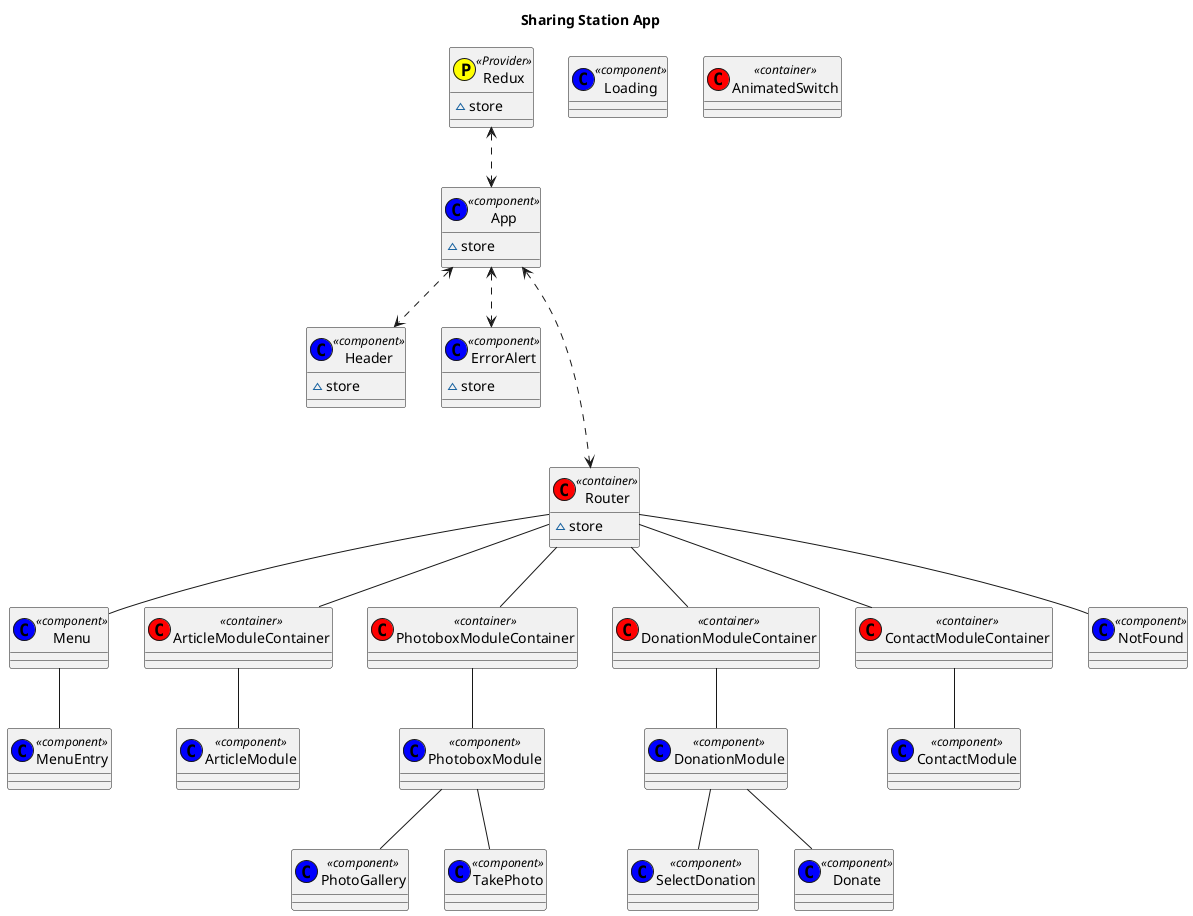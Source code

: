 @startuml
title Sharing Station App

class Redux << (P,yellow) Provider>> {
  ~store
}

class App << (C, blue) component>> {
  ~store
}

class Header << (C, blue) component>> {
  ~store
}

class ErrorAlert << (C, blue) component>> {
  ~store
}

class Loading << (C, blue) component>> {

}

class Router << (C, red) container>> {
  ~store
}

class AnimatedSwitch << (C, red) container>> {

}

Class Menu << (C, blue) component>> {

}

Class MenuEntry << (C, blue) component>> {

}

class ArticleModuleContainer << (C, red) container>> {

}

class ArticleModule << (C, blue) component>> {

}

class PhotoboxModuleContainer << (C, red) container>> {

}

class PhotoboxModule << (C, blue) component>> {
  
}

class PhotoGallery << (C, blue) component>> {

}

class TakePhoto << (C, blue) component>> {

}

class DonationModuleContainer << (C, red) container>> {

}

class DonationModule << (C, blue) component>> {
  
}

class SelectDonation << (C, blue) component>> {

}

class Donate << (C, blue) component>> {

}

class ContactModuleContainer << (C, red) container>> {

}

class ContactModule << (C, blue) component>> {
  
}

class NotFound << (C, blue) component>> {
  
}

Redux <..> App

App <..> Header
App <..> ErrorAlert
App <...> Router

Router -- Menu
Router -- ArticleModuleContainer
Router -- PhotoboxModuleContainer
Router -- DonationModuleContainer
Router -- ContactModuleContainer
Router -- NotFound

Menu -- MenuEntry

ArticleModuleContainer -- ArticleModule
ContactModuleContainer -- ContactModule
PhotoboxModuleContainer -- PhotoboxModule
DonationModuleContainer -- DonationModule

PhotoboxModule -- PhotoGallery
PhotoboxModule -- TakePhoto

DonationModule -- SelectDonation
DonationModule -- Donate

@enduml
' class ControlContainer << (C,red) container>> {
'     ~store
'     ==methods==
'     +handleEvents()
' }

' class SweepContainer << (C,red) container>> {
'     ~store
'     ==props==
'     # radius:number
'     # hubRadius: number
' }

' class Bezel << (C,blue) component >> {
'     ==props==
'     # radius: number
' }

' class Display << (C,blue) component >> {
'     ==props==
'     # svgHeight: number
'     # svgWidth: number
'     # diameter: number
'     # radius: number
'     # hubRadius: number
' }

' class Hub << (C,blue) component >> {
'     ==props==
'     # radius:number
' }

' class Sweep << (C,blue) component >> {
'     ==props==
'     #dim:object
' }

' class RadarControls << (C,blue) component >> {
'     ==props==
'     # controls:array
'     # controlHandler()
'     ==methods==
'     +handleToggleEvents()
' }

' class Toggle << (C,blue) component >> {
'     ==state==
'     # value
'     ==props==
'     # id: number
'     # label: string
'     # onClick()
' }

' class "StartStop:Toggle" << (C,lightblue) instance >>

' Redux <..> RadarContainer
' Redux <..> ControlContainer
' Redux <..> SweepContainer
' RadarContainer *-- SweepContainer
' RadarContainer *-- ControlContainer

' RadarContainer o-- Display

' Display o-- Bezel
' Display o-- Hub

' SweepContainer o-- Sweep

' ControlContainer o-- RadarControls
' ControlContainer "handleEvents" <.. "controlHandler" RadarControls
' RadarControls o-- Toggle
' RadarControls "handleToggleEvents" <.. "onClick" Toggle

' Toggle <|-- "StartStop:Toggle"